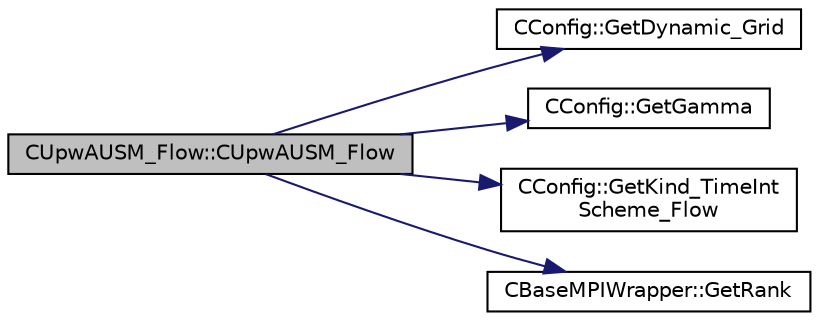 digraph "CUpwAUSM_Flow::CUpwAUSM_Flow"
{
 // LATEX_PDF_SIZE
  edge [fontname="Helvetica",fontsize="10",labelfontname="Helvetica",labelfontsize="10"];
  node [fontname="Helvetica",fontsize="10",shape=record];
  rankdir="LR";
  Node1 [label="CUpwAUSM_Flow::CUpwAUSM_Flow",height=0.2,width=0.4,color="black", fillcolor="grey75", style="filled", fontcolor="black",tooltip="Constructor of the class."];
  Node1 -> Node2 [color="midnightblue",fontsize="10",style="solid",fontname="Helvetica"];
  Node2 [label="CConfig::GetDynamic_Grid",height=0.2,width=0.4,color="black", fillcolor="white", style="filled",URL="$classCConfig.html#a6352cd90308195b5fc1ba7eab02d46c1",tooltip="Get information about dynamic grids."];
  Node1 -> Node3 [color="midnightblue",fontsize="10",style="solid",fontname="Helvetica"];
  Node3 [label="CConfig::GetGamma",height=0.2,width=0.4,color="black", fillcolor="white", style="filled",URL="$classCConfig.html#a0b5df9254891b32a88e83880778f9261",tooltip="Get the value of the Gamma of fluid (ratio of specific heats)."];
  Node1 -> Node4 [color="midnightblue",fontsize="10",style="solid",fontname="Helvetica"];
  Node4 [label="CConfig::GetKind_TimeInt\lScheme_Flow",height=0.2,width=0.4,color="black", fillcolor="white", style="filled",URL="$classCConfig.html#a568405f750ddcd4f702197e66b477ff9",tooltip="Get the kind of integration scheme (explicit or implicit) for the flow equations."];
  Node1 -> Node5 [color="midnightblue",fontsize="10",style="solid",fontname="Helvetica"];
  Node5 [label="CBaseMPIWrapper::GetRank",height=0.2,width=0.4,color="black", fillcolor="white", style="filled",URL="$classCBaseMPIWrapper.html#a63e1f265b788b4e56cb7ebdeba29b78e",tooltip=" "];
}
